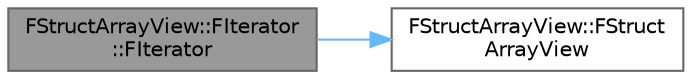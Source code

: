 digraph "FStructArrayView::FIterator::FIterator"
{
 // INTERACTIVE_SVG=YES
 // LATEX_PDF_SIZE
  bgcolor="transparent";
  edge [fontname=Helvetica,fontsize=10,labelfontname=Helvetica,labelfontsize=10];
  node [fontname=Helvetica,fontsize=10,shape=box,height=0.2,width=0.4];
  rankdir="LR";
  Node1 [id="Node000001",label="FStructArrayView::FIterator\l::FIterator",height=0.2,width=0.4,color="gray40", fillcolor="grey60", style="filled", fontcolor="black",tooltip=" "];
  Node1 -> Node2 [id="edge1_Node000001_Node000002",color="steelblue1",style="solid",tooltip=" "];
  Node2 [id="Node000002",label="FStructArrayView::FStruct\lArrayView",height=0.2,width=0.4,color="grey40", fillcolor="white", style="filled",URL="$d8/dda/structFStructArrayView.html#a01c9b63eee2ac7b139fa941c894b772c",tooltip=" "];
}
